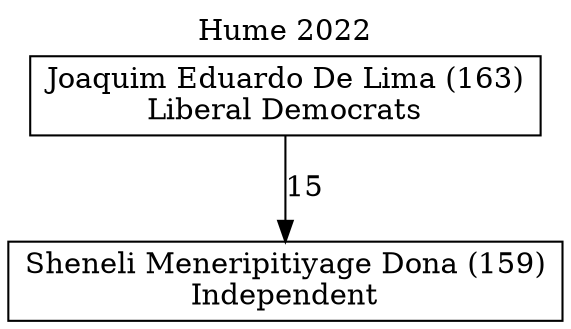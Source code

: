 // House preference flow
digraph "Sheneli Meneripitiyage Dona (159)_Hume_2022" {
	graph [label="Hume 2022" labelloc=t mclimit=10]
	node [shape=box]
	"Sheneli Meneripitiyage Dona (159)" [label="Sheneli Meneripitiyage Dona (159)
Independent"]
	"Joaquim Eduardo De Lima (163)" [label="Joaquim Eduardo De Lima (163)
Liberal Democrats"]
	"Joaquim Eduardo De Lima (163)" -> "Sheneli Meneripitiyage Dona (159)" [label=15]
}
